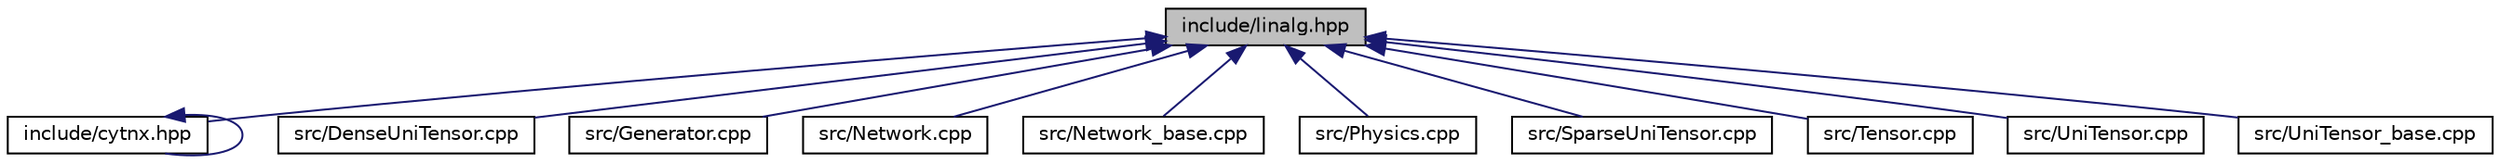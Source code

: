 digraph "include/linalg.hpp"
{
  edge [fontname="Helvetica",fontsize="10",labelfontname="Helvetica",labelfontsize="10"];
  node [fontname="Helvetica",fontsize="10",shape=record];
  Node61 [label="include/linalg.hpp",height=0.2,width=0.4,color="black", fillcolor="grey75", style="filled", fontcolor="black"];
  Node61 -> Node62 [dir="back",color="midnightblue",fontsize="10",style="solid",fontname="Helvetica"];
  Node62 [label="include/cytnx.hpp",height=0.2,width=0.4,color="black", fillcolor="white", style="filled",URL="$cytnx_8hpp.html"];
  Node62 -> Node62 [dir="back",color="midnightblue",fontsize="10",style="solid",fontname="Helvetica"];
  Node61 -> Node63 [dir="back",color="midnightblue",fontsize="10",style="solid",fontname="Helvetica"];
  Node63 [label="src/DenseUniTensor.cpp",height=0.2,width=0.4,color="black", fillcolor="white", style="filled",URL="$DenseUniTensor_8cpp.html"];
  Node61 -> Node64 [dir="back",color="midnightblue",fontsize="10",style="solid",fontname="Helvetica"];
  Node64 [label="src/Generator.cpp",height=0.2,width=0.4,color="black", fillcolor="white", style="filled",URL="$Generator_8cpp.html"];
  Node61 -> Node65 [dir="back",color="midnightblue",fontsize="10",style="solid",fontname="Helvetica"];
  Node65 [label="src/Network.cpp",height=0.2,width=0.4,color="black", fillcolor="white", style="filled",URL="$Network_8cpp.html"];
  Node61 -> Node66 [dir="back",color="midnightblue",fontsize="10",style="solid",fontname="Helvetica"];
  Node66 [label="src/Network_base.cpp",height=0.2,width=0.4,color="black", fillcolor="white", style="filled",URL="$Network__base_8cpp.html"];
  Node61 -> Node67 [dir="back",color="midnightblue",fontsize="10",style="solid",fontname="Helvetica"];
  Node67 [label="src/Physics.cpp",height=0.2,width=0.4,color="black", fillcolor="white", style="filled",URL="$Physics_8cpp.html"];
  Node61 -> Node68 [dir="back",color="midnightblue",fontsize="10",style="solid",fontname="Helvetica"];
  Node68 [label="src/SparseUniTensor.cpp",height=0.2,width=0.4,color="black", fillcolor="white", style="filled",URL="$SparseUniTensor_8cpp.html"];
  Node61 -> Node69 [dir="back",color="midnightblue",fontsize="10",style="solid",fontname="Helvetica"];
  Node69 [label="src/Tensor.cpp",height=0.2,width=0.4,color="black", fillcolor="white", style="filled",URL="$Tensor_8cpp.html"];
  Node61 -> Node70 [dir="back",color="midnightblue",fontsize="10",style="solid",fontname="Helvetica"];
  Node70 [label="src/UniTensor.cpp",height=0.2,width=0.4,color="black", fillcolor="white", style="filled",URL="$UniTensor_8cpp.html"];
  Node61 -> Node71 [dir="back",color="midnightblue",fontsize="10",style="solid",fontname="Helvetica"];
  Node71 [label="src/UniTensor_base.cpp",height=0.2,width=0.4,color="black", fillcolor="white", style="filled",URL="$UniTensor__base_8cpp.html"];
}
